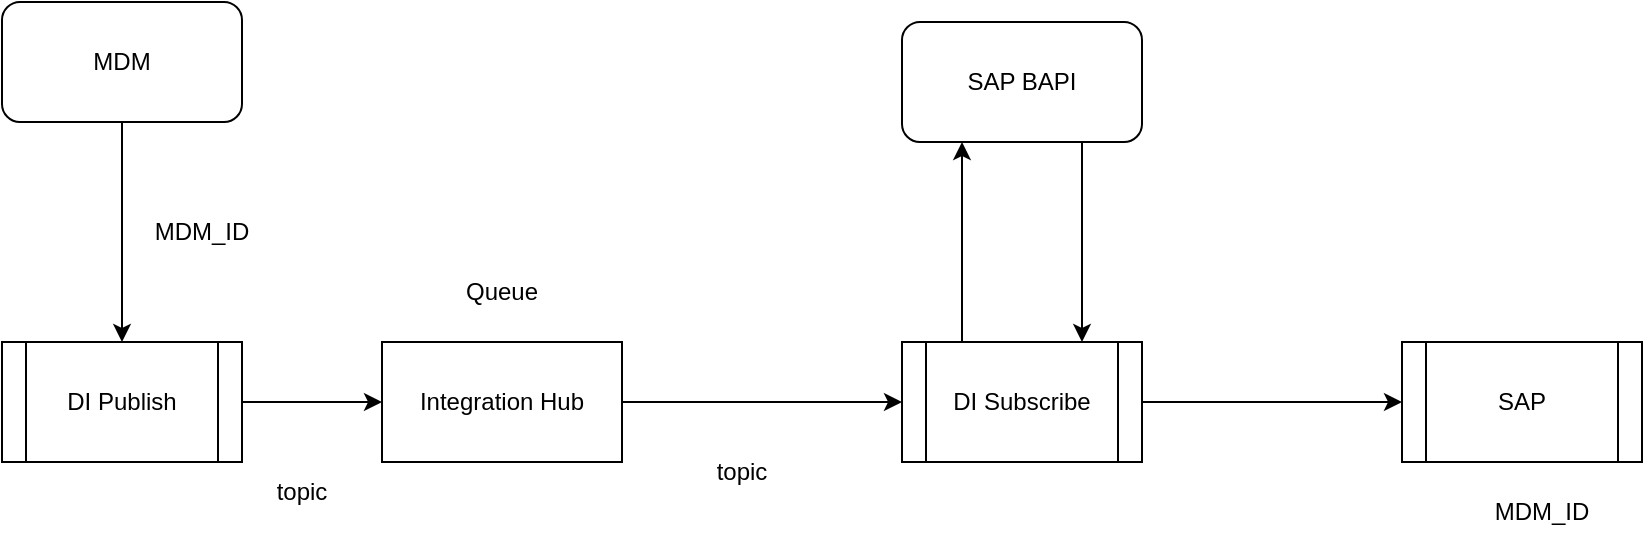 <mxfile version="25.0.3">
  <diagram name="Integration Hub" id="Gwofif0vAeowNGrBWTdj">
    <mxGraphModel dx="1050" dy="661" grid="1" gridSize="10" guides="1" tooltips="1" connect="1" arrows="1" fold="1" page="1" pageScale="1" pageWidth="1100" pageHeight="850" math="0" shadow="0">
      <root>
        <mxCell id="0" />
        <mxCell id="1" parent="0" />
        <mxCell id="hXpVFQbr3joO_DWSpM0u-7" style="edgeStyle=orthogonalEdgeStyle;rounded=0;orthogonalLoop=1;jettySize=auto;html=1;" edge="1" parent="1" source="hXpVFQbr3joO_DWSpM0u-1" target="hXpVFQbr3joO_DWSpM0u-6">
          <mxGeometry relative="1" as="geometry" />
        </mxCell>
        <mxCell id="hXpVFQbr3joO_DWSpM0u-1" value="Integration Hub" style="rounded=0;whiteSpace=wrap;html=1;" vertex="1" parent="1">
          <mxGeometry x="280" y="270" width="120" height="60" as="geometry" />
        </mxCell>
        <mxCell id="hXpVFQbr3joO_DWSpM0u-2" value="SAP" style="shape=process;whiteSpace=wrap;html=1;backgroundOutline=1;" vertex="1" parent="1">
          <mxGeometry x="790" y="270" width="120" height="60" as="geometry" />
        </mxCell>
        <mxCell id="hXpVFQbr3joO_DWSpM0u-4" style="edgeStyle=orthogonalEdgeStyle;rounded=0;orthogonalLoop=1;jettySize=auto;html=1;" edge="1" parent="1" source="hXpVFQbr3joO_DWSpM0u-3" target="hXpVFQbr3joO_DWSpM0u-1">
          <mxGeometry relative="1" as="geometry" />
        </mxCell>
        <mxCell id="hXpVFQbr3joO_DWSpM0u-3" value="DI Publish" style="shape=process;whiteSpace=wrap;html=1;backgroundOutline=1;" vertex="1" parent="1">
          <mxGeometry x="90" y="270" width="120" height="60" as="geometry" />
        </mxCell>
        <mxCell id="hXpVFQbr3joO_DWSpM0u-5" value="topic" style="text;html=1;align=center;verticalAlign=middle;whiteSpace=wrap;rounded=0;" vertex="1" parent="1">
          <mxGeometry x="210" y="330" width="60" height="30" as="geometry" />
        </mxCell>
        <mxCell id="hXpVFQbr3joO_DWSpM0u-14" style="edgeStyle=orthogonalEdgeStyle;rounded=0;orthogonalLoop=1;jettySize=auto;html=1;exitX=0.25;exitY=0;exitDx=0;exitDy=0;entryX=0.25;entryY=1;entryDx=0;entryDy=0;" edge="1" parent="1" source="hXpVFQbr3joO_DWSpM0u-6" target="hXpVFQbr3joO_DWSpM0u-13">
          <mxGeometry relative="1" as="geometry" />
        </mxCell>
        <mxCell id="hXpVFQbr3joO_DWSpM0u-16" style="edgeStyle=orthogonalEdgeStyle;rounded=0;orthogonalLoop=1;jettySize=auto;html=1;" edge="1" parent="1" source="hXpVFQbr3joO_DWSpM0u-6" target="hXpVFQbr3joO_DWSpM0u-2">
          <mxGeometry relative="1" as="geometry" />
        </mxCell>
        <mxCell id="hXpVFQbr3joO_DWSpM0u-6" value="DI Subscribe" style="shape=process;whiteSpace=wrap;html=1;backgroundOutline=1;" vertex="1" parent="1">
          <mxGeometry x="540" y="270" width="120" height="60" as="geometry" />
        </mxCell>
        <mxCell id="hXpVFQbr3joO_DWSpM0u-8" value="topic" style="text;html=1;align=center;verticalAlign=middle;whiteSpace=wrap;rounded=0;" vertex="1" parent="1">
          <mxGeometry x="430" y="320" width="60" height="30" as="geometry" />
        </mxCell>
        <mxCell id="hXpVFQbr3joO_DWSpM0u-11" style="edgeStyle=orthogonalEdgeStyle;rounded=0;orthogonalLoop=1;jettySize=auto;html=1;" edge="1" parent="1" source="hXpVFQbr3joO_DWSpM0u-10" target="hXpVFQbr3joO_DWSpM0u-3">
          <mxGeometry relative="1" as="geometry" />
        </mxCell>
        <mxCell id="hXpVFQbr3joO_DWSpM0u-10" value="MDM" style="rounded=1;whiteSpace=wrap;html=1;" vertex="1" parent="1">
          <mxGeometry x="90" y="100" width="120" height="60" as="geometry" />
        </mxCell>
        <mxCell id="hXpVFQbr3joO_DWSpM0u-12" value="MDM_ID" style="text;html=1;align=center;verticalAlign=middle;whiteSpace=wrap;rounded=0;" vertex="1" parent="1">
          <mxGeometry x="160" y="200" width="60" height="30" as="geometry" />
        </mxCell>
        <mxCell id="hXpVFQbr3joO_DWSpM0u-15" style="edgeStyle=orthogonalEdgeStyle;rounded=0;orthogonalLoop=1;jettySize=auto;html=1;exitX=0.75;exitY=1;exitDx=0;exitDy=0;entryX=0.75;entryY=0;entryDx=0;entryDy=0;" edge="1" parent="1" source="hXpVFQbr3joO_DWSpM0u-13" target="hXpVFQbr3joO_DWSpM0u-6">
          <mxGeometry relative="1" as="geometry" />
        </mxCell>
        <mxCell id="hXpVFQbr3joO_DWSpM0u-13" value="SAP BAPI" style="rounded=1;whiteSpace=wrap;html=1;" vertex="1" parent="1">
          <mxGeometry x="540" y="110" width="120" height="60" as="geometry" />
        </mxCell>
        <mxCell id="hXpVFQbr3joO_DWSpM0u-17" value="MDM_ID" style="text;html=1;align=center;verticalAlign=middle;whiteSpace=wrap;rounded=0;" vertex="1" parent="1">
          <mxGeometry x="830" y="340" width="60" height="30" as="geometry" />
        </mxCell>
        <mxCell id="hXpVFQbr3joO_DWSpM0u-18" value="Queue" style="text;html=1;align=center;verticalAlign=middle;whiteSpace=wrap;rounded=0;" vertex="1" parent="1">
          <mxGeometry x="310" y="230" width="60" height="30" as="geometry" />
        </mxCell>
      </root>
    </mxGraphModel>
  </diagram>
</mxfile>
